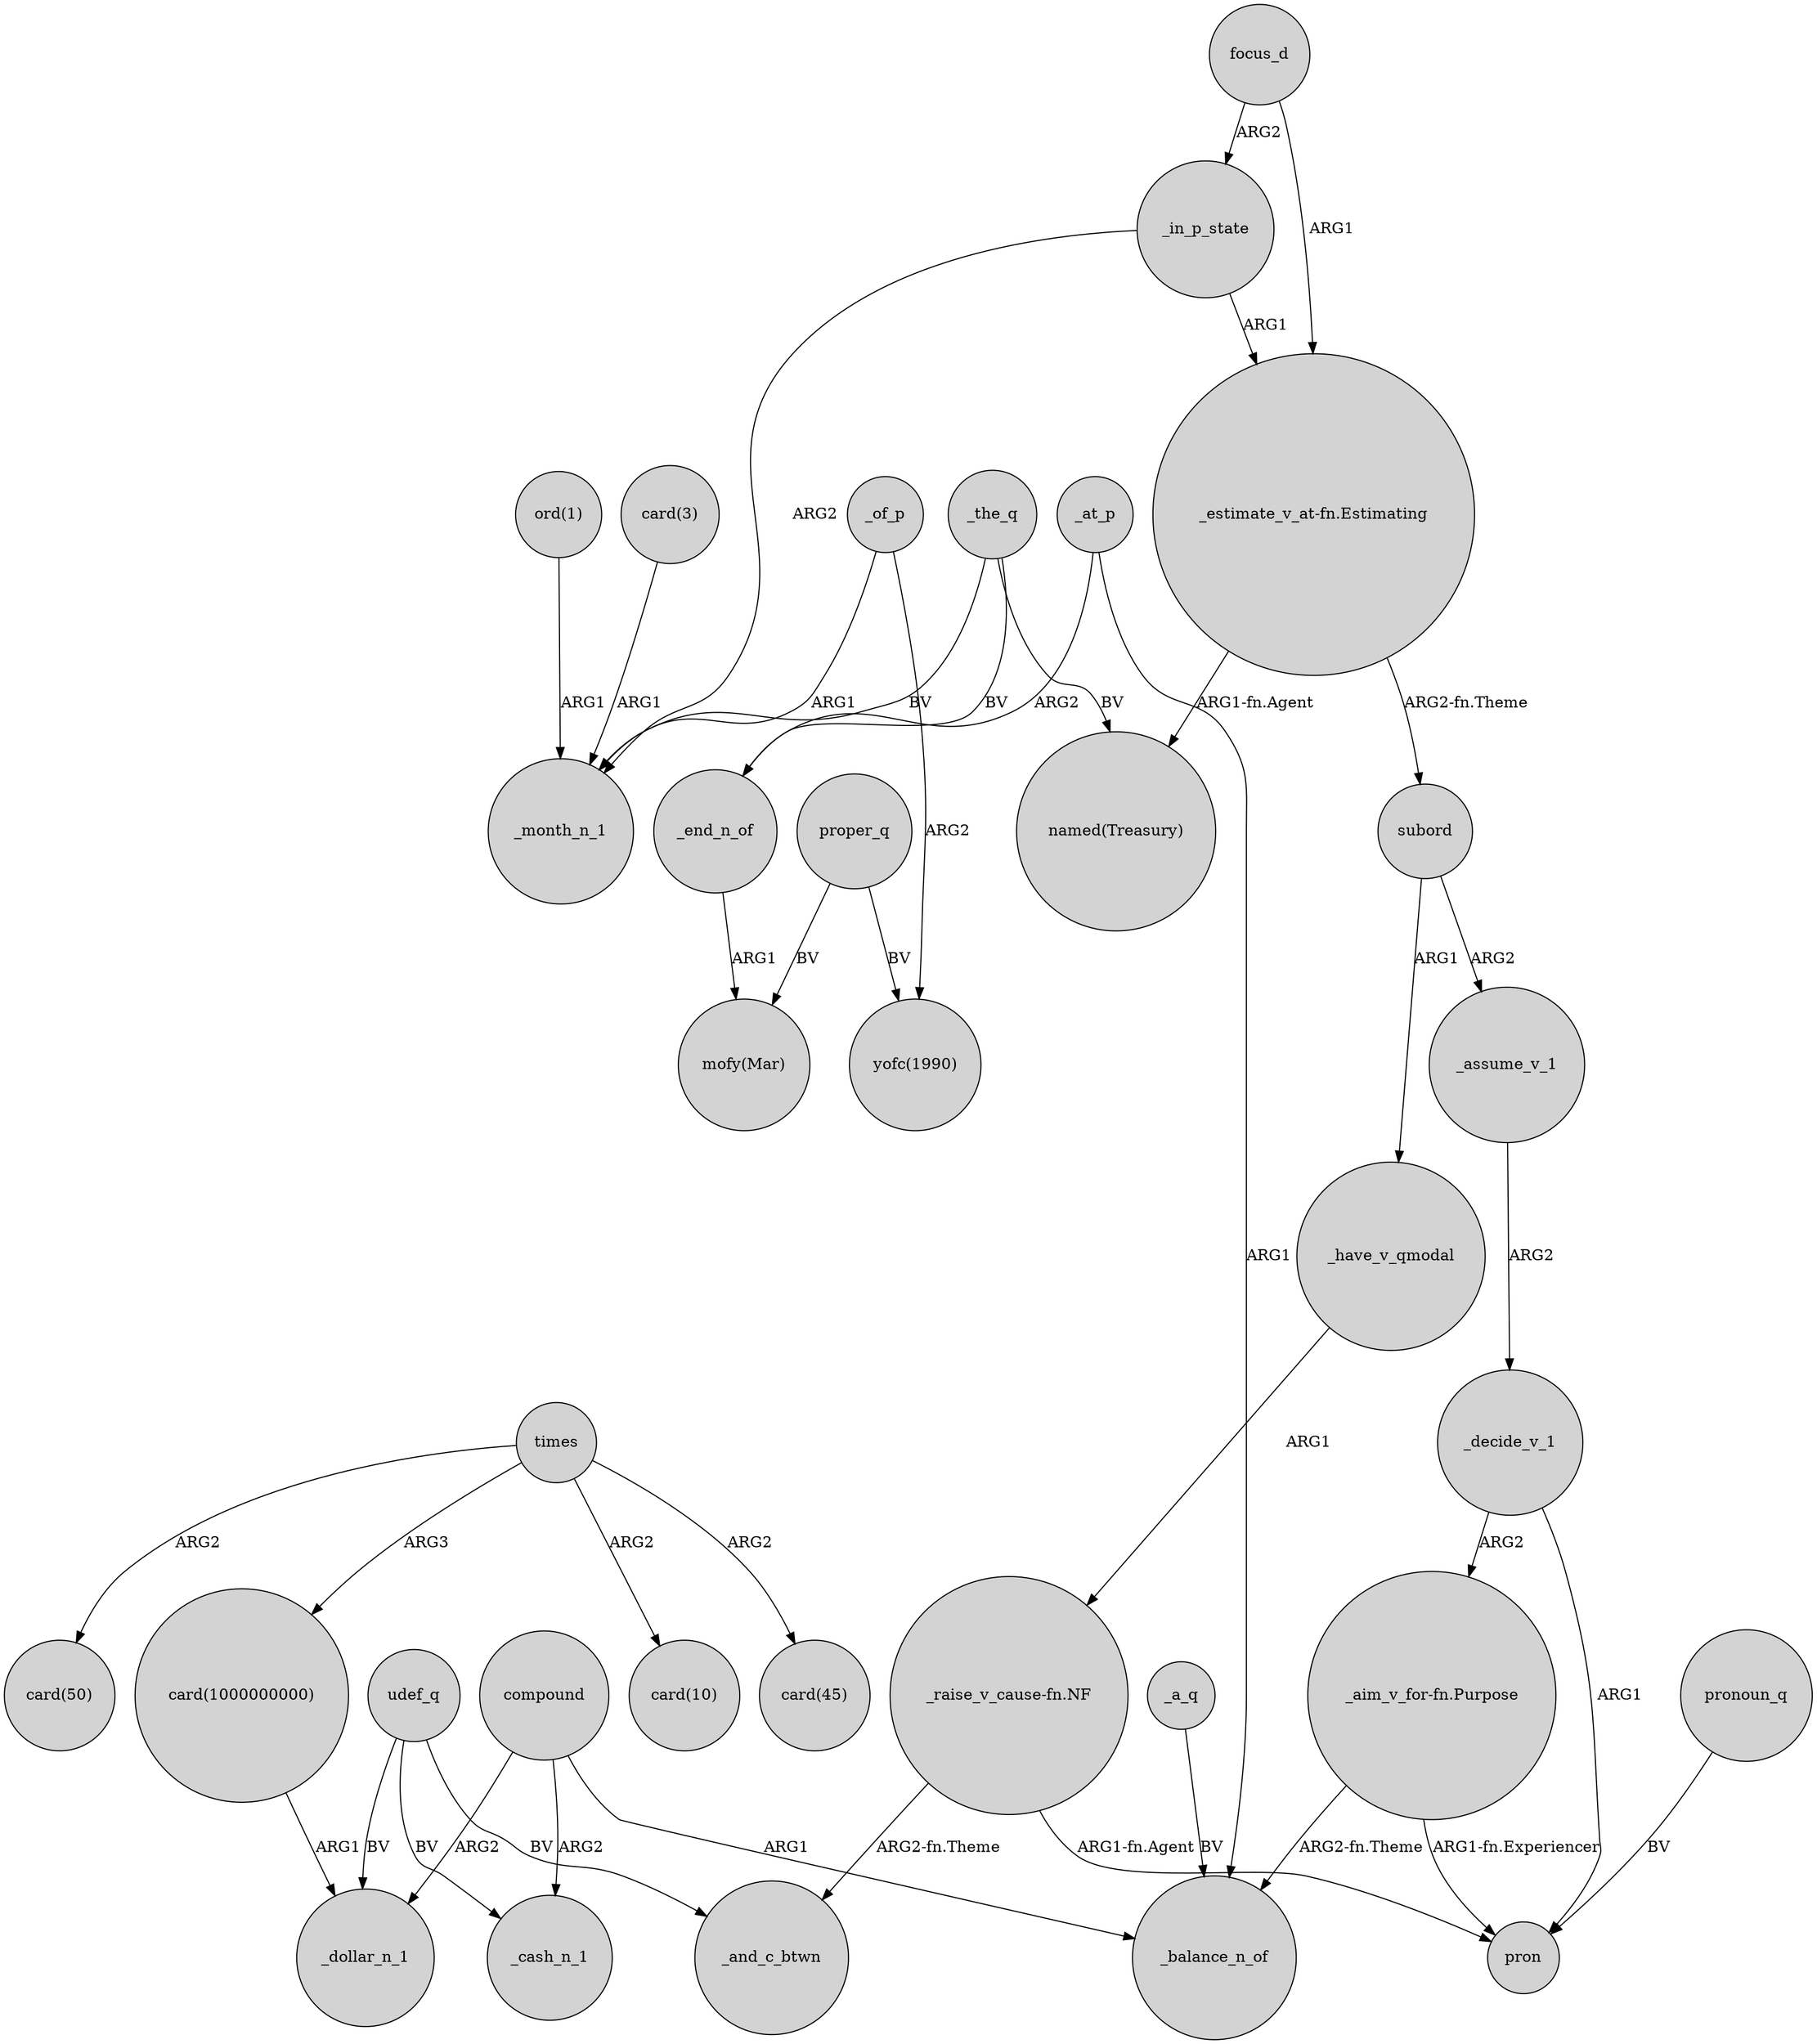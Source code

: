 digraph {
	node [shape=circle style=filled]
	times -> "card(50)" [label=ARG2]
	_assume_v_1 -> _decide_v_1 [label=ARG2]
	_in_p_state -> "_estimate_v_at-fn.Estimating" [label=ARG1]
	focus_d -> "_estimate_v_at-fn.Estimating" [label=ARG1]
	udef_q -> _cash_n_1 [label=BV]
	_at_p -> _end_n_of [label=ARG2]
	_the_q -> _end_n_of [label=BV]
	"_aim_v_for-fn.Purpose" -> _balance_n_of [label="ARG2-fn.Theme"]
	focus_d -> _in_p_state [label=ARG2]
	_of_p -> "yofc(1990)" [label=ARG2]
	"_estimate_v_at-fn.Estimating" -> "named(Treasury)" [label="ARG1-fn.Agent"]
	proper_q -> "yofc(1990)" [label=BV]
	_a_q -> _balance_n_of [label=BV]
	compound -> _balance_n_of [label=ARG1]
	times -> "card(1000000000)" [label=ARG3]
	_at_p -> _balance_n_of [label=ARG1]
	"_raise_v_cause-fn.NF" -> _and_c_btwn [label="ARG2-fn.Theme"]
	"_estimate_v_at-fn.Estimating" -> subord [label="ARG2-fn.Theme"]
	pronoun_q -> pron [label=BV]
	_the_q -> _month_n_1 [label=BV]
	subord -> _have_v_qmodal [label=ARG1]
	"_aim_v_for-fn.Purpose" -> pron [label="ARG1-fn.Experiencer"]
	times -> "card(10)" [label=ARG2]
	_of_p -> _month_n_1 [label=ARG1]
	subord -> _assume_v_1 [label=ARG2]
	"_raise_v_cause-fn.NF" -> pron [label="ARG1-fn.Agent"]
	_have_v_qmodal -> "_raise_v_cause-fn.NF" [label=ARG1]
	proper_q -> "mofy(Mar)" [label=BV]
	_end_n_of -> "mofy(Mar)" [label=ARG1]
	_the_q -> "named(Treasury)" [label=BV]
	compound -> _cash_n_1 [label=ARG2]
	"ord(1)" -> _month_n_1 [label=ARG1]
	udef_q -> _and_c_btwn [label=BV]
	"card(1000000000)" -> _dollar_n_1 [label=ARG1]
	_decide_v_1 -> pron [label=ARG1]
	times -> "card(45)" [label=ARG2]
	compound -> _dollar_n_1 [label=ARG2]
	"card(3)" -> _month_n_1 [label=ARG1]
	udef_q -> _dollar_n_1 [label=BV]
	_in_p_state -> _month_n_1 [label=ARG2]
	_decide_v_1 -> "_aim_v_for-fn.Purpose" [label=ARG2]
}
